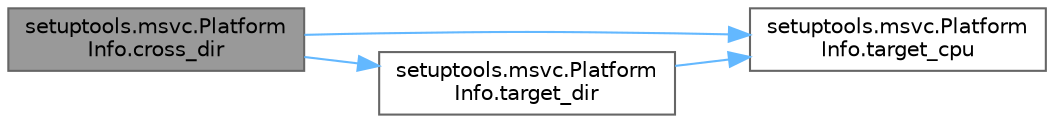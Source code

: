 digraph "setuptools.msvc.PlatformInfo.cross_dir"
{
 // LATEX_PDF_SIZE
  bgcolor="transparent";
  edge [fontname=Helvetica,fontsize=10,labelfontname=Helvetica,labelfontsize=10];
  node [fontname=Helvetica,fontsize=10,shape=box,height=0.2,width=0.4];
  rankdir="LR";
  Node1 [id="Node000001",label="setuptools.msvc.Platform\lInfo.cross_dir",height=0.2,width=0.4,color="gray40", fillcolor="grey60", style="filled", fontcolor="black",tooltip=" "];
  Node1 -> Node2 [id="edge1_Node000001_Node000002",color="steelblue1",style="solid",tooltip=" "];
  Node2 [id="Node000002",label="setuptools.msvc.Platform\lInfo.target_cpu",height=0.2,width=0.4,color="grey40", fillcolor="white", style="filled",URL="$classsetuptools_1_1msvc_1_1_platform_info.html#a54fc447b03a9c3c6b5550e4680fa5c2c",tooltip=" "];
  Node1 -> Node3 [id="edge2_Node000001_Node000003",color="steelblue1",style="solid",tooltip=" "];
  Node3 [id="Node000003",label="setuptools.msvc.Platform\lInfo.target_dir",height=0.2,width=0.4,color="grey40", fillcolor="white", style="filled",URL="$classsetuptools_1_1msvc_1_1_platform_info.html#a051df785d8ada876795fc4debba54b09",tooltip=" "];
  Node3 -> Node2 [id="edge3_Node000003_Node000002",color="steelblue1",style="solid",tooltip=" "];
}
